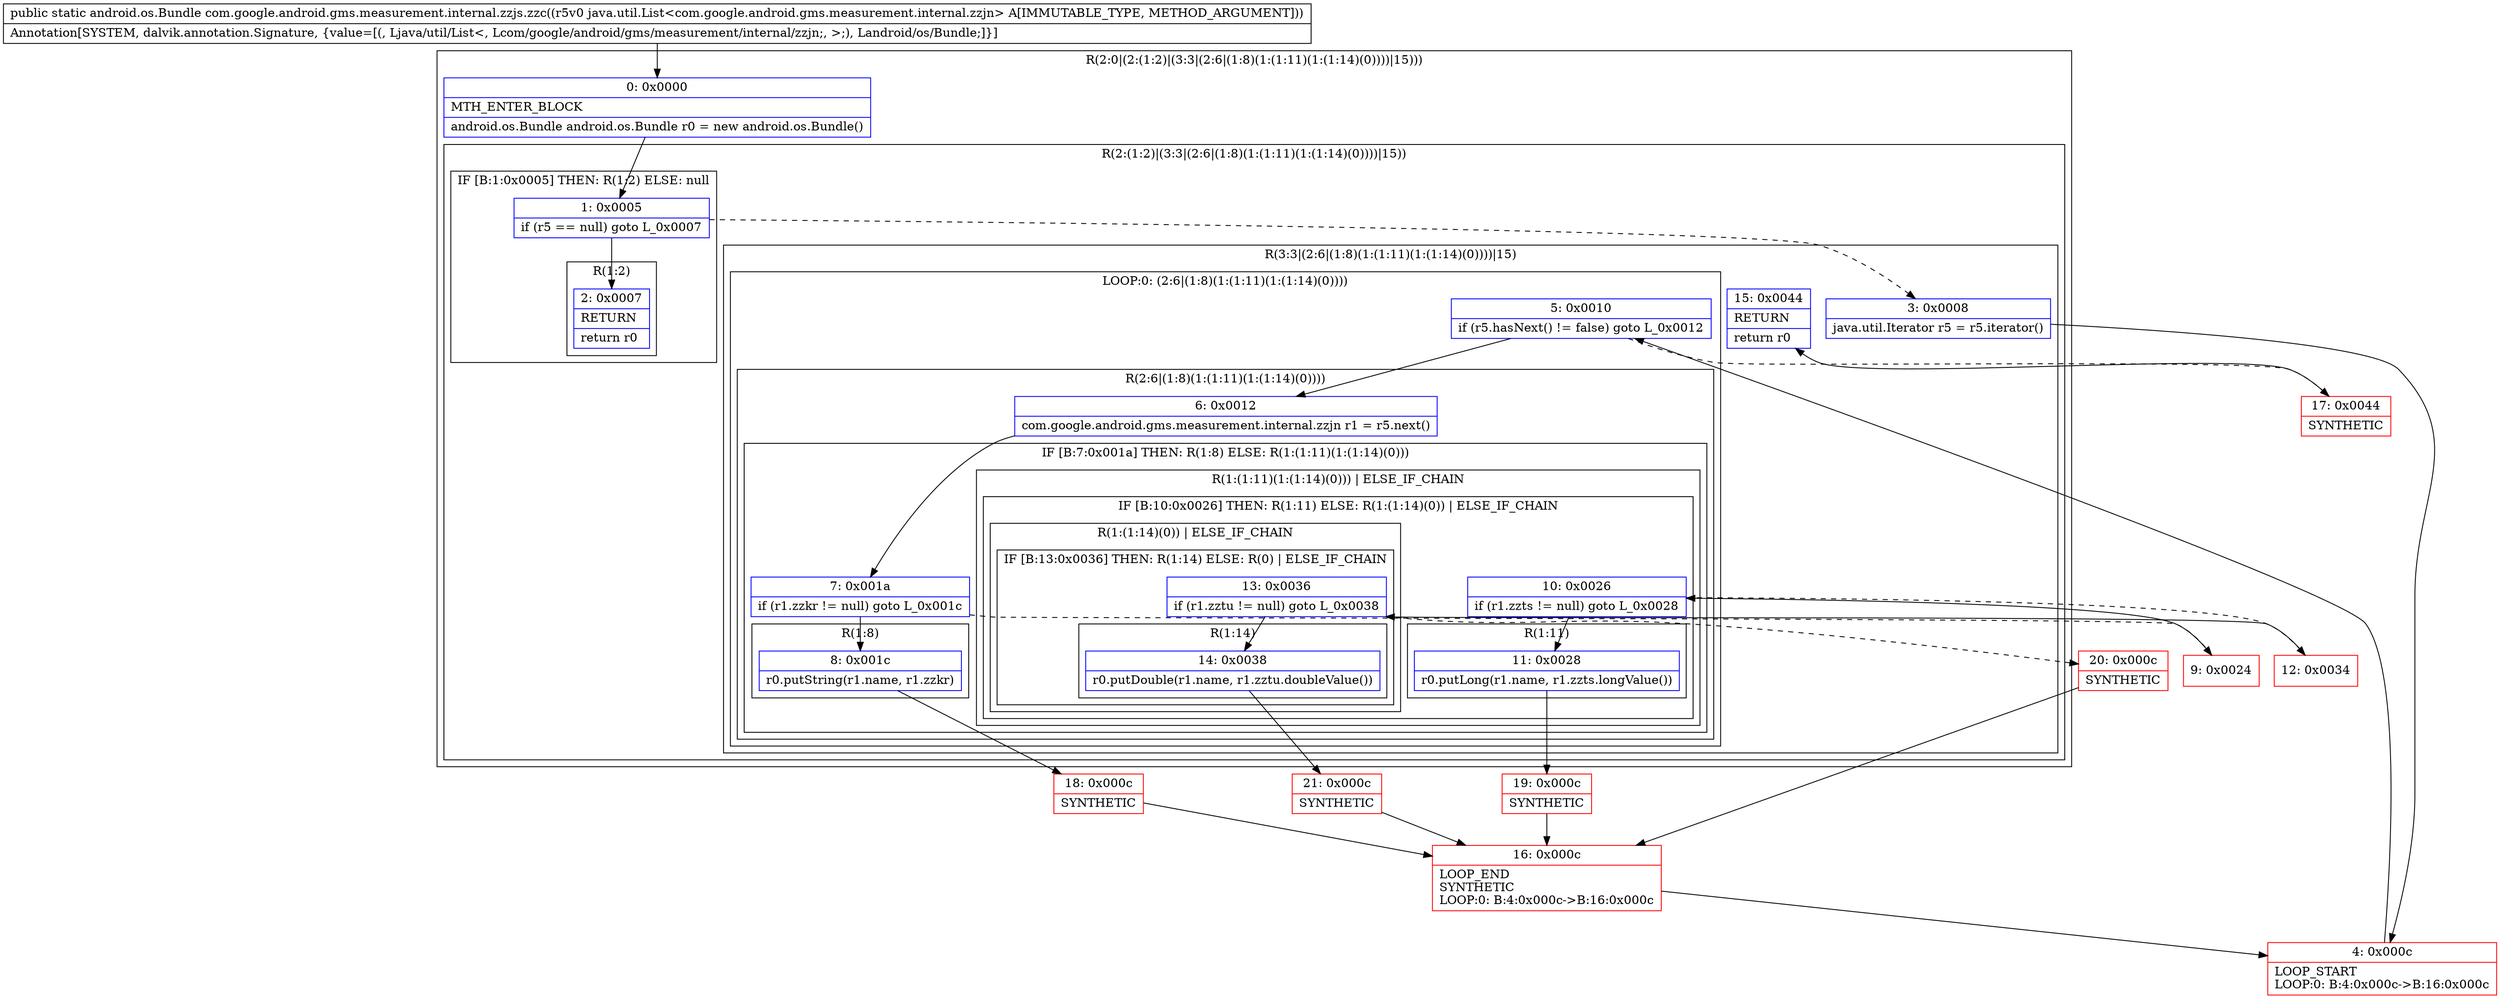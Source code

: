 digraph "CFG forcom.google.android.gms.measurement.internal.zzjs.zzc(Ljava\/util\/List;)Landroid\/os\/Bundle;" {
subgraph cluster_Region_711862925 {
label = "R(2:0|(2:(1:2)|(3:3|(2:6|(1:8)(1:(1:11)(1:(1:14)(0))))|15)))";
node [shape=record,color=blue];
Node_0 [shape=record,label="{0\:\ 0x0000|MTH_ENTER_BLOCK\l|android.os.Bundle android.os.Bundle r0 = new android.os.Bundle()\l}"];
subgraph cluster_Region_1713209528 {
label = "R(2:(1:2)|(3:3|(2:6|(1:8)(1:(1:11)(1:(1:14)(0))))|15))";
node [shape=record,color=blue];
subgraph cluster_IfRegion_212224817 {
label = "IF [B:1:0x0005] THEN: R(1:2) ELSE: null";
node [shape=record,color=blue];
Node_1 [shape=record,label="{1\:\ 0x0005|if (r5 == null) goto L_0x0007\l}"];
subgraph cluster_Region_741608578 {
label = "R(1:2)";
node [shape=record,color=blue];
Node_2 [shape=record,label="{2\:\ 0x0007|RETURN\l|return r0\l}"];
}
}
subgraph cluster_Region_166272125 {
label = "R(3:3|(2:6|(1:8)(1:(1:11)(1:(1:14)(0))))|15)";
node [shape=record,color=blue];
Node_3 [shape=record,label="{3\:\ 0x0008|java.util.Iterator r5 = r5.iterator()\l}"];
subgraph cluster_LoopRegion_1975190374 {
label = "LOOP:0: (2:6|(1:8)(1:(1:11)(1:(1:14)(0))))";
node [shape=record,color=blue];
Node_5 [shape=record,label="{5\:\ 0x0010|if (r5.hasNext() != false) goto L_0x0012\l}"];
subgraph cluster_Region_1654893189 {
label = "R(2:6|(1:8)(1:(1:11)(1:(1:14)(0))))";
node [shape=record,color=blue];
Node_6 [shape=record,label="{6\:\ 0x0012|com.google.android.gms.measurement.internal.zzjn r1 = r5.next()\l}"];
subgraph cluster_IfRegion_1756495401 {
label = "IF [B:7:0x001a] THEN: R(1:8) ELSE: R(1:(1:11)(1:(1:14)(0)))";
node [shape=record,color=blue];
Node_7 [shape=record,label="{7\:\ 0x001a|if (r1.zzkr != null) goto L_0x001c\l}"];
subgraph cluster_Region_2010802750 {
label = "R(1:8)";
node [shape=record,color=blue];
Node_8 [shape=record,label="{8\:\ 0x001c|r0.putString(r1.name, r1.zzkr)\l}"];
}
subgraph cluster_Region_1450233805 {
label = "R(1:(1:11)(1:(1:14)(0))) | ELSE_IF_CHAIN\l";
node [shape=record,color=blue];
subgraph cluster_IfRegion_2080200278 {
label = "IF [B:10:0x0026] THEN: R(1:11) ELSE: R(1:(1:14)(0)) | ELSE_IF_CHAIN\l";
node [shape=record,color=blue];
Node_10 [shape=record,label="{10\:\ 0x0026|if (r1.zzts != null) goto L_0x0028\l}"];
subgraph cluster_Region_1582572352 {
label = "R(1:11)";
node [shape=record,color=blue];
Node_11 [shape=record,label="{11\:\ 0x0028|r0.putLong(r1.name, r1.zzts.longValue())\l}"];
}
subgraph cluster_Region_74787886 {
label = "R(1:(1:14)(0)) | ELSE_IF_CHAIN\l";
node [shape=record,color=blue];
subgraph cluster_IfRegion_1674762815 {
label = "IF [B:13:0x0036] THEN: R(1:14) ELSE: R(0) | ELSE_IF_CHAIN\l";
node [shape=record,color=blue];
Node_13 [shape=record,label="{13\:\ 0x0036|if (r1.zztu != null) goto L_0x0038\l}"];
subgraph cluster_Region_87380037 {
label = "R(1:14)";
node [shape=record,color=blue];
Node_14 [shape=record,label="{14\:\ 0x0038|r0.putDouble(r1.name, r1.zztu.doubleValue())\l}"];
}
subgraph cluster_Region_856452911 {
label = "R(0)";
node [shape=record,color=blue];
}
}
}
}
}
}
}
}
Node_15 [shape=record,label="{15\:\ 0x0044|RETURN\l|return r0\l}"];
}
}
}
Node_4 [shape=record,color=red,label="{4\:\ 0x000c|LOOP_START\lLOOP:0: B:4:0x000c\-\>B:16:0x000c\l}"];
Node_9 [shape=record,color=red,label="{9\:\ 0x0024}"];
Node_12 [shape=record,color=red,label="{12\:\ 0x0034}"];
Node_16 [shape=record,color=red,label="{16\:\ 0x000c|LOOP_END\lSYNTHETIC\lLOOP:0: B:4:0x000c\-\>B:16:0x000c\l}"];
Node_17 [shape=record,color=red,label="{17\:\ 0x0044|SYNTHETIC\l}"];
Node_18 [shape=record,color=red,label="{18\:\ 0x000c|SYNTHETIC\l}"];
Node_19 [shape=record,color=red,label="{19\:\ 0x000c|SYNTHETIC\l}"];
Node_20 [shape=record,color=red,label="{20\:\ 0x000c|SYNTHETIC\l}"];
Node_21 [shape=record,color=red,label="{21\:\ 0x000c|SYNTHETIC\l}"];
MethodNode[shape=record,label="{public static android.os.Bundle com.google.android.gms.measurement.internal.zzjs.zzc((r5v0 java.util.List\<com.google.android.gms.measurement.internal.zzjn\> A[IMMUTABLE_TYPE, METHOD_ARGUMENT]))  | Annotation[SYSTEM, dalvik.annotation.Signature, \{value=[(, Ljava\/util\/List\<, Lcom\/google\/android\/gms\/measurement\/internal\/zzjn;, \>;), Landroid\/os\/Bundle;]\}]\l}"];
MethodNode -> Node_0;
Node_0 -> Node_1;
Node_1 -> Node_2;
Node_1 -> Node_3[style=dashed];
Node_3 -> Node_4;
Node_5 -> Node_6;
Node_5 -> Node_17[style=dashed];
Node_6 -> Node_7;
Node_7 -> Node_8;
Node_7 -> Node_9[style=dashed];
Node_8 -> Node_18;
Node_10 -> Node_11;
Node_10 -> Node_12[style=dashed];
Node_11 -> Node_19;
Node_13 -> Node_14;
Node_13 -> Node_20[style=dashed];
Node_14 -> Node_21;
Node_4 -> Node_5;
Node_9 -> Node_10;
Node_12 -> Node_13;
Node_16 -> Node_4;
Node_17 -> Node_15;
Node_18 -> Node_16;
Node_19 -> Node_16;
Node_20 -> Node_16;
Node_21 -> Node_16;
}

